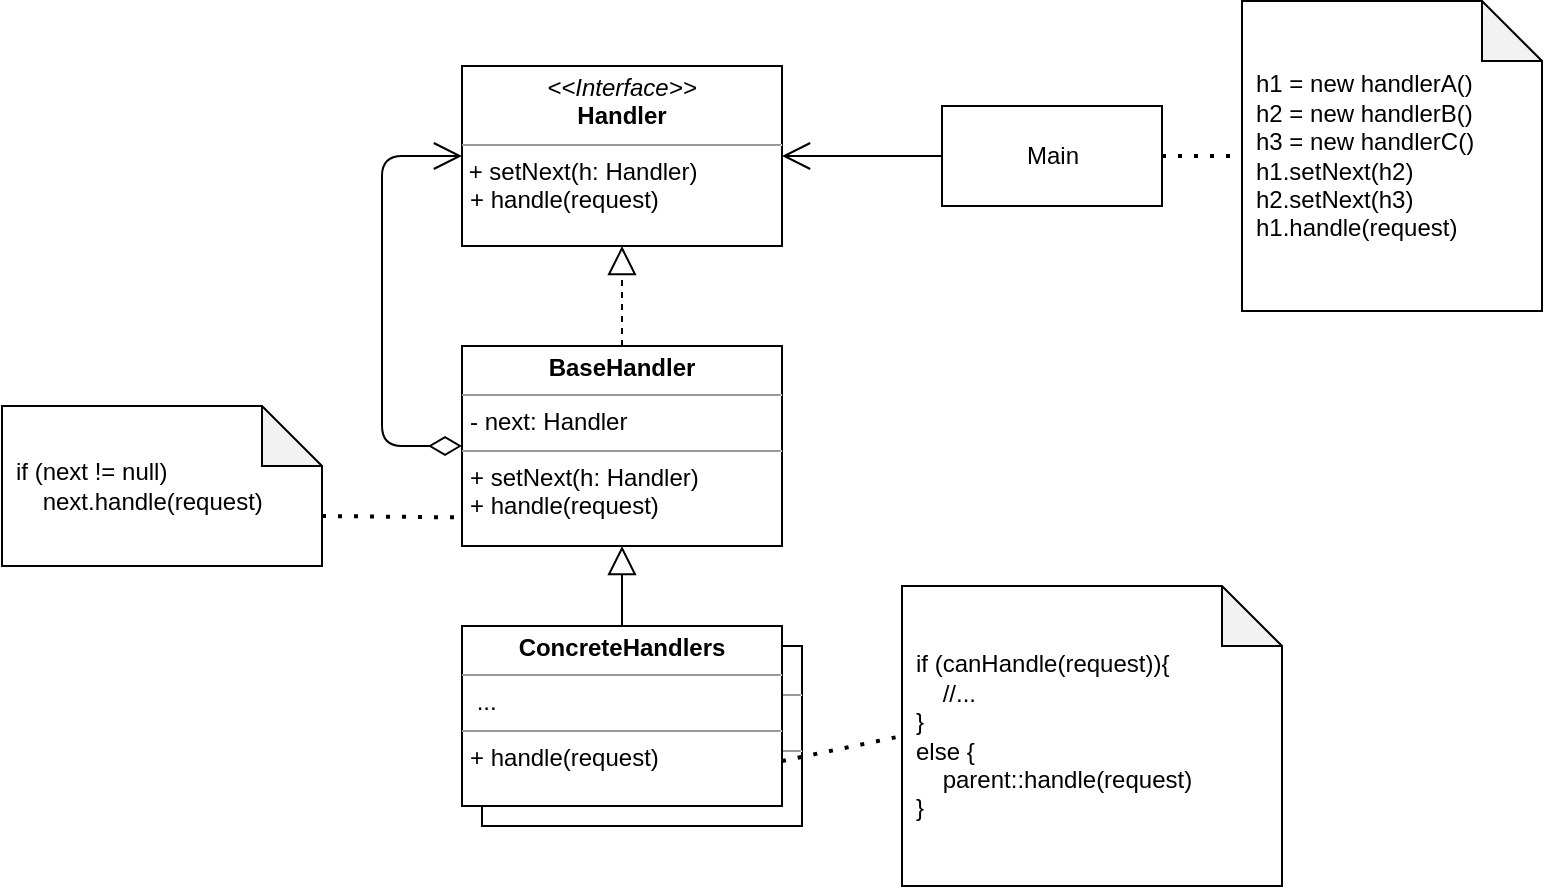 <mxfile version="14.8.1" type="device"><diagram id="C5RBs43oDa-KdzZeNtuy" name="Page-1"><mxGraphModel dx="748" dy="960" grid="1" gridSize="10" guides="1" tooltips="1" connect="1" arrows="1" fold="1" page="1" pageScale="1" pageWidth="1169" pageHeight="827" math="0" shadow="0"><root><mxCell id="WIyWlLk6GJQsqaUBKTNV-0"/><mxCell id="WIyWlLk6GJQsqaUBKTNV-1" parent="WIyWlLk6GJQsqaUBKTNV-0"/><mxCell id="ep-K1Vc5VwG--enNFSqT-36" value="&lt;p style=&quot;margin: 0px ; margin-top: 4px ; text-align: center&quot;&gt;&lt;b&gt;ConcreteHandlers&lt;/b&gt;&lt;/p&gt;&lt;hr size=&quot;1&quot;&gt;&lt;p style=&quot;margin: 0px ; margin-left: 4px&quot;&gt;&amp;nbsp;...&lt;br&gt;&lt;/p&gt;&lt;hr size=&quot;1&quot;&gt;&lt;p style=&quot;margin: 0px ; margin-left: 4px&quot;&gt;+ handle(request)&lt;/p&gt;" style="verticalAlign=top;align=left;overflow=fill;fontSize=12;fontFamily=Helvetica;html=1;" parent="WIyWlLk6GJQsqaUBKTNV-1" vertex="1"><mxGeometry x="500" y="530" width="160" height="90" as="geometry"/></mxCell><mxCell id="ep-K1Vc5VwG--enNFSqT-0" value="&lt;p style=&quot;margin: 0px ; margin-top: 4px ; text-align: center&quot;&gt;&lt;i&gt;&amp;lt;&amp;lt;Interface&amp;gt;&amp;gt;&lt;/i&gt;&lt;br&gt;&lt;b&gt;Handler&lt;/b&gt;&lt;/p&gt;&lt;hr size=&quot;1&quot;&gt;&amp;nbsp;+ setNext(h: Handler)&lt;br&gt;&lt;p style=&quot;margin: 0px ; margin-left: 4px&quot;&gt;+ handle(request)&lt;/p&gt;" style="verticalAlign=top;align=left;overflow=fill;fontSize=12;fontFamily=Helvetica;html=1;" parent="WIyWlLk6GJQsqaUBKTNV-1" vertex="1"><mxGeometry x="490" y="240" width="160" height="90" as="geometry"/></mxCell><mxCell id="ep-K1Vc5VwG--enNFSqT-1" value="&lt;p style=&quot;margin: 0px ; margin-top: 4px ; text-align: center&quot;&gt;&lt;b&gt;BaseHandler&lt;/b&gt;&lt;/p&gt;&lt;hr size=&quot;1&quot;&gt;&lt;p style=&quot;margin: 0px ; margin-left: 4px&quot;&gt;- next: Handler&lt;br&gt;&lt;/p&gt;&lt;hr size=&quot;1&quot;&gt;&lt;p style=&quot;margin: 0px ; margin-left: 4px&quot;&gt;+ setNext(h: Handler)&lt;br&gt;&lt;/p&gt;&lt;p style=&quot;margin: 0px ; margin-left: 4px&quot;&gt;+ handle(request)&lt;/p&gt;" style="verticalAlign=top;align=left;overflow=fill;fontSize=12;fontFamily=Helvetica;html=1;" parent="WIyWlLk6GJQsqaUBKTNV-1" vertex="1"><mxGeometry x="490" y="380" width="160" height="100" as="geometry"/></mxCell><mxCell id="ep-K1Vc5VwG--enNFSqT-6" value="" style="endArrow=block;dashed=1;endFill=0;endSize=12;html=1;entryX=0.5;entryY=1;entryDx=0;entryDy=0;exitX=0.5;exitY=0;exitDx=0;exitDy=0;" parent="WIyWlLk6GJQsqaUBKTNV-1" source="ep-K1Vc5VwG--enNFSqT-1" target="ep-K1Vc5VwG--enNFSqT-0" edge="1"><mxGeometry width="160" relative="1" as="geometry"><mxPoint x="300" y="370" as="sourcePoint"/><mxPoint x="580" y="350" as="targetPoint"/></mxGeometry></mxCell><mxCell id="ep-K1Vc5VwG--enNFSqT-7" value="&lt;p style=&quot;margin: 0px ; margin-top: 4px ; text-align: center&quot;&gt;&lt;b&gt;ConcreteHandlers&lt;/b&gt;&lt;/p&gt;&lt;hr size=&quot;1&quot;&gt;&lt;p style=&quot;margin: 0px ; margin-left: 4px&quot;&gt;&amp;nbsp;...&lt;br&gt;&lt;/p&gt;&lt;hr size=&quot;1&quot;&gt;&lt;p style=&quot;margin: 0px ; margin-left: 4px&quot;&gt;+ handle(request)&lt;/p&gt;" style="verticalAlign=top;align=left;overflow=fill;fontSize=12;fontFamily=Helvetica;html=1;" parent="WIyWlLk6GJQsqaUBKTNV-1" vertex="1"><mxGeometry x="490" y="520" width="160" height="90" as="geometry"/></mxCell><mxCell id="ep-K1Vc5VwG--enNFSqT-8" value="Main" style="html=1;" parent="WIyWlLk6GJQsqaUBKTNV-1" vertex="1"><mxGeometry x="730" y="260" width="110" height="50" as="geometry"/></mxCell><mxCell id="ep-K1Vc5VwG--enNFSqT-23" value="" style="endArrow=open;endFill=1;endSize=12;html=1;entryX=1;entryY=0.5;entryDx=0;entryDy=0;exitX=0;exitY=0.5;exitDx=0;exitDy=0;" parent="WIyWlLk6GJQsqaUBKTNV-1" source="ep-K1Vc5VwG--enNFSqT-8" target="ep-K1Vc5VwG--enNFSqT-0" edge="1"><mxGeometry width="160" relative="1" as="geometry"><mxPoint x="490" y="420" as="sourcePoint"/><mxPoint x="650" y="420" as="targetPoint"/></mxGeometry></mxCell><mxCell id="ep-K1Vc5VwG--enNFSqT-32" value="" style="endArrow=open;html=1;endSize=12;startArrow=diamondThin;startSize=14;startFill=0;edgeStyle=orthogonalEdgeStyle;entryX=0;entryY=0.5;entryDx=0;entryDy=0;exitX=0;exitY=0.5;exitDx=0;exitDy=0;" parent="WIyWlLk6GJQsqaUBKTNV-1" source="ep-K1Vc5VwG--enNFSqT-1" target="ep-K1Vc5VwG--enNFSqT-0" edge="1"><mxGeometry relative="1" as="geometry"><mxPoint x="240" y="390" as="sourcePoint"/><mxPoint x="400" y="390" as="targetPoint"/><Array as="points"><mxPoint x="450" y="430"/><mxPoint x="450" y="285"/></Array></mxGeometry></mxCell><mxCell id="ep-K1Vc5VwG--enNFSqT-35" value="" style="endArrow=block;endFill=0;endSize=12;html=1;entryX=0.5;entryY=1;entryDx=0;entryDy=0;exitX=0.5;exitY=0;exitDx=0;exitDy=0;" parent="WIyWlLk6GJQsqaUBKTNV-1" source="ep-K1Vc5VwG--enNFSqT-7" target="ep-K1Vc5VwG--enNFSqT-1" edge="1"><mxGeometry width="160" relative="1" as="geometry"><mxPoint x="690.0" y="540" as="sourcePoint"/><mxPoint x="690.0" y="490" as="targetPoint"/></mxGeometry></mxCell><mxCell id="ep-K1Vc5VwG--enNFSqT-37" value="&lt;div align=&quot;left&quot;&gt;h1 = new handlerA()&lt;/div&gt;&lt;div align=&quot;left&quot;&gt;h2 = new handlerB()&lt;/div&gt;&lt;div align=&quot;left&quot;&gt;h3 = new handlerC()&lt;/div&gt;&lt;div align=&quot;left&quot;&gt;h1.setNext(h2)&lt;/div&gt;&lt;div align=&quot;left&quot;&gt;h2.setNext(h3)&lt;/div&gt;&lt;div align=&quot;left&quot;&gt;h1.handle(request)&lt;br&gt;&lt;/div&gt;" style="shape=note;whiteSpace=wrap;html=1;backgroundOutline=1;darkOpacity=0.05;fontSize=12;align=left;spacingLeft=5;" parent="WIyWlLk6GJQsqaUBKTNV-1" vertex="1"><mxGeometry x="880" y="207.5" width="150" height="155" as="geometry"/></mxCell><mxCell id="ep-K1Vc5VwG--enNFSqT-41" value="&lt;div&gt;if (next != null)&lt;/div&gt;&lt;div&gt;&lt;span style=&quot;white-space: pre&quot;&gt;    next.handle(request)&lt;/span&gt;&lt;br&gt;&lt;/div&gt;" style="shape=note;whiteSpace=wrap;html=1;backgroundOutline=1;darkOpacity=0.05;fontSize=12;align=left;spacingLeft=5;" parent="WIyWlLk6GJQsqaUBKTNV-1" vertex="1"><mxGeometry x="260" y="410" width="160" height="80" as="geometry"/></mxCell><mxCell id="ep-K1Vc5VwG--enNFSqT-44" value="&lt;div&gt;if (canHandle(request))&lt;span style=&quot;white-space: pre&quot;&gt;{&lt;/span&gt;&lt;/div&gt;&lt;div&gt;&lt;span style=&quot;white-space: pre&quot;&gt;&lt;span style=&quot;white-space: pre&quot;&gt;&lt;span style=&quot;white-space: pre&quot;&gt;    //...&lt;/span&gt;&lt;/span&gt;&lt;br&gt;&lt;/span&gt;&lt;/div&gt;&lt;div&gt;&lt;span style=&quot;white-space: pre&quot;&gt;}&lt;/span&gt;&lt;/div&gt;&lt;div&gt;else {&lt;/div&gt;&lt;div&gt;&amp;nbsp;&amp;nbsp;&amp;nbsp; parent::handle(request)&lt;br&gt;&lt;/div&gt;&lt;div&gt;}&lt;br&gt;&lt;/div&gt;" style="shape=note;whiteSpace=wrap;html=1;backgroundOutline=1;darkOpacity=0.05;fontSize=12;align=left;spacingLeft=5;" parent="WIyWlLk6GJQsqaUBKTNV-1" vertex="1"><mxGeometry x="710" y="500" width="190" height="150" as="geometry"/></mxCell><mxCell id="ep-K1Vc5VwG--enNFSqT-46" value="" style="endArrow=none;dashed=1;html=1;dashPattern=1 3;strokeWidth=2;fontSize=12;entryX=0;entryY=0.5;entryDx=0;entryDy=0;entryPerimeter=0;" parent="WIyWlLk6GJQsqaUBKTNV-1" source="ep-K1Vc5VwG--enNFSqT-8" target="ep-K1Vc5VwG--enNFSqT-37" edge="1"><mxGeometry width="50" height="50" relative="1" as="geometry"><mxPoint x="810" y="340" as="sourcePoint"/><mxPoint x="590" y="390" as="targetPoint"/></mxGeometry></mxCell><mxCell id="ep-K1Vc5VwG--enNFSqT-47" value="" style="endArrow=none;dashed=1;html=1;dashPattern=1 3;strokeWidth=2;fontSize=12;entryX=-0.005;entryY=0.857;entryDx=0;entryDy=0;entryPerimeter=0;exitX=0;exitY=0;exitDx=160;exitDy=55;exitPerimeter=0;" parent="WIyWlLk6GJQsqaUBKTNV-1" source="ep-K1Vc5VwG--enNFSqT-41" target="ep-K1Vc5VwG--enNFSqT-1" edge="1"><mxGeometry width="50" height="50" relative="1" as="geometry"><mxPoint x="850" y="295" as="sourcePoint"/><mxPoint x="890" y="295" as="targetPoint"/></mxGeometry></mxCell><mxCell id="ep-K1Vc5VwG--enNFSqT-48" value="" style="endArrow=none;dashed=1;html=1;dashPattern=1 3;strokeWidth=2;fontSize=12;entryX=0;entryY=0.5;entryDx=0;entryDy=0;entryPerimeter=0;exitX=1;exitY=0.75;exitDx=0;exitDy=0;" parent="WIyWlLk6GJQsqaUBKTNV-1" source="ep-K1Vc5VwG--enNFSqT-7" target="ep-K1Vc5VwG--enNFSqT-44" edge="1"><mxGeometry width="50" height="50" relative="1" as="geometry"><mxPoint x="670.0" y="590" as="sourcePoint"/><mxPoint x="739.2" y="590.7" as="targetPoint"/></mxGeometry></mxCell></root></mxGraphModel></diagram></mxfile>